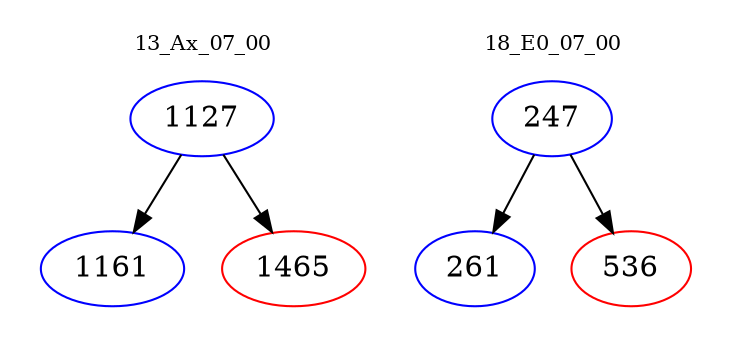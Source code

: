 digraph{
subgraph cluster_0 {
color = white
label = "13_Ax_07_00";
fontsize=10;
T0_1127 [label="1127", color="blue"]
T0_1127 -> T0_1161 [color="black"]
T0_1161 [label="1161", color="blue"]
T0_1127 -> T0_1465 [color="black"]
T0_1465 [label="1465", color="red"]
}
subgraph cluster_1 {
color = white
label = "18_E0_07_00";
fontsize=10;
T1_247 [label="247", color="blue"]
T1_247 -> T1_261 [color="black"]
T1_261 [label="261", color="blue"]
T1_247 -> T1_536 [color="black"]
T1_536 [label="536", color="red"]
}
}
